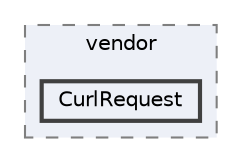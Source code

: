 digraph "dev.sharpishly.com/website/vendor/CurlRequest"
{
 // LATEX_PDF_SIZE
  bgcolor="transparent";
  edge [fontname=Helvetica,fontsize=10,labelfontname=Helvetica,labelfontsize=10];
  node [fontname=Helvetica,fontsize=10,shape=box,height=0.2,width=0.4];
  compound=true
  subgraph clusterdir_6031a4b2d1cb1e9d66cf451e65c1ec22 {
    graph [ bgcolor="#edf0f7", pencolor="grey50", label="vendor", fontname=Helvetica,fontsize=10 style="filled,dashed", URL="dir_6031a4b2d1cb1e9d66cf451e65c1ec22.html",tooltip=""]
  dir_eb72cee0829a69c7b6e61fb580d479fe [label="CurlRequest", fillcolor="#edf0f7", color="grey25", style="filled,bold", URL="dir_eb72cee0829a69c7b6e61fb580d479fe.html",tooltip=""];
  }
}
